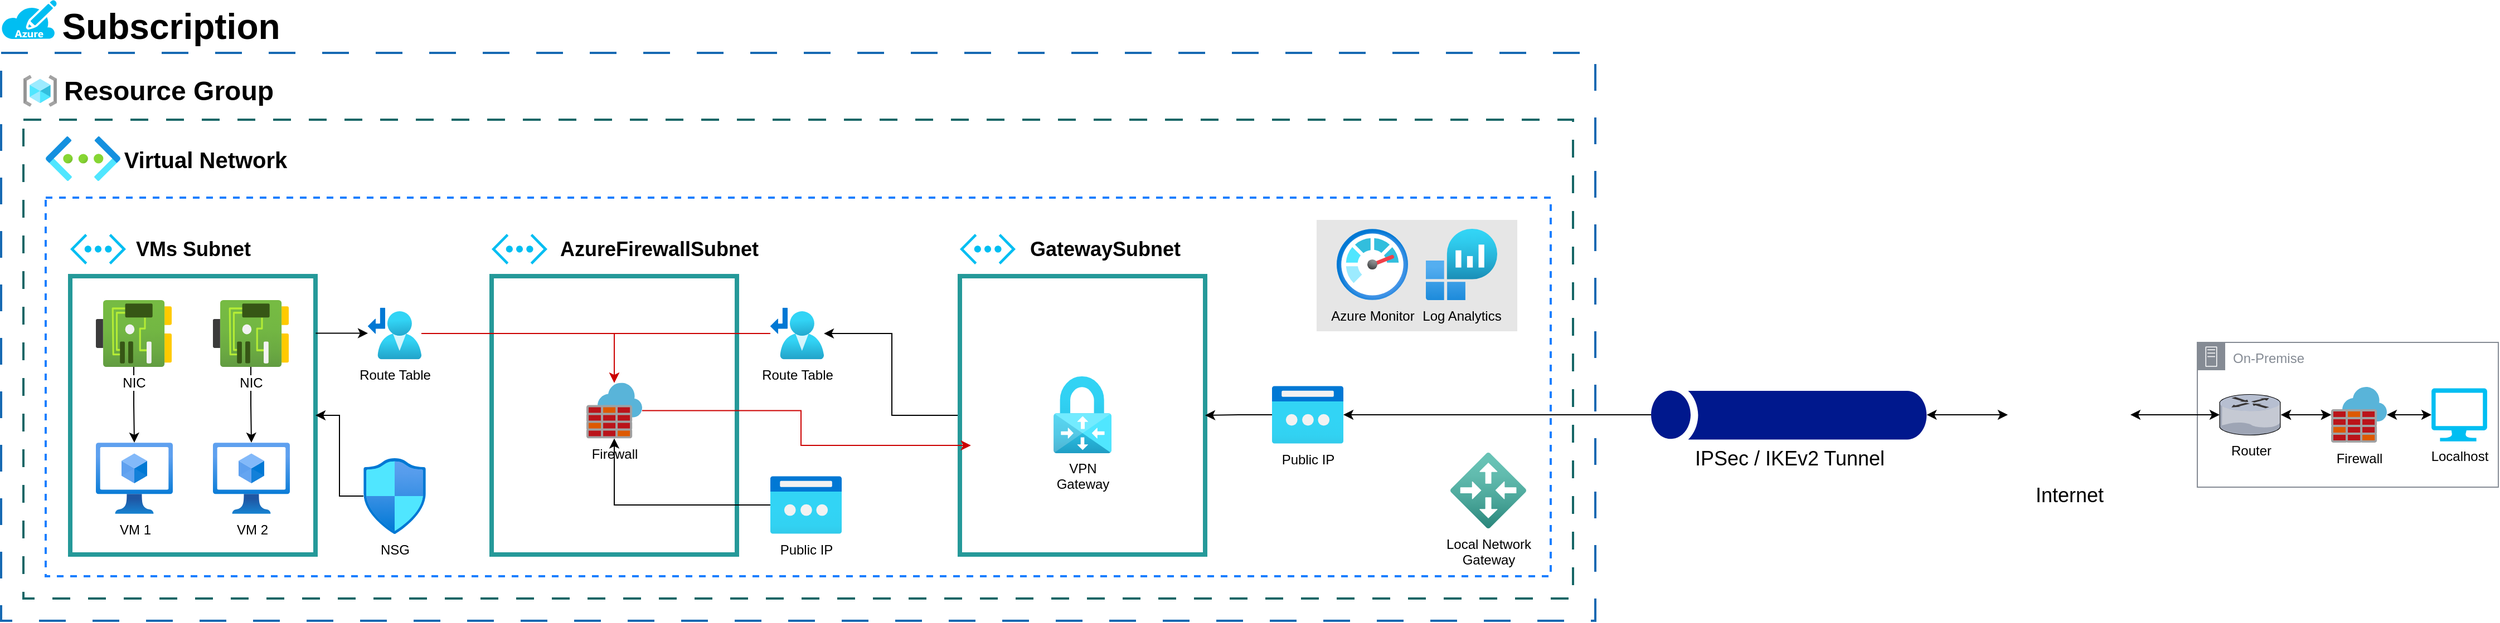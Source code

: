 <mxfile version="28.2.0">
  <diagram name="Page-1" id="P1AFdJvLmPZIAu4AjJuv">
    <mxGraphModel dx="460" dy="737" grid="1" gridSize="10" guides="1" tooltips="1" connect="1" arrows="1" fold="1" page="1" pageScale="1" pageWidth="850" pageHeight="1100" math="0" shadow="0">
      <root>
        <mxCell id="0" />
        <mxCell id="1" parent="0" />
        <mxCell id="LOm33Ek08RGOB1TOmAM4-207" value="" style="rounded=0;whiteSpace=wrap;html=1;dashed=1;labelBackgroundColor=none;dashPattern=8 8;fillColor=none;strokeColor=light-dark(#166666,#166666);strokeWidth=2;" parent="1" vertex="1">
          <mxGeometry x="1700" y="1067.5" width="1390" height="430" as="geometry" />
        </mxCell>
        <mxCell id="LOm33Ek08RGOB1TOmAM4-208" value="" style="rounded=0;whiteSpace=wrap;html=1;dashed=1;labelBackgroundColor=none;fillColor=none;strokeColor=light-dark(#1B7FFF,#1B7FFF);strokeWidth=2;" parent="1" vertex="1">
          <mxGeometry x="1720" y="1137.5" width="1350" height="340" as="geometry" />
        </mxCell>
        <mxCell id="LOm33Ek08RGOB1TOmAM4-206" value="" style="rounded=0;whiteSpace=wrap;html=1;dashed=1;labelBackgroundColor=none;dashPattern=12 12;fillColor=none;strokeColor=light-dark(#1669B2,#1669B2);strokeWidth=2;" parent="1" vertex="1">
          <mxGeometry x="1680" y="1007.5" width="1430" height="510" as="geometry" />
        </mxCell>
        <mxCell id="qwwjjopW4wMV0b0122Lo-3" value="" style="rounded=0;whiteSpace=wrap;html=1;fillColor=none;strokeColor=light-dark(#259999,#259999);strokeWidth=4;" vertex="1" parent="1">
          <mxGeometry x="2120" y="1208" width="220" height="250" as="geometry" />
        </mxCell>
        <mxCell id="LOm33Ek08RGOB1TOmAM4-209" value="" style="image;aspect=fixed;html=1;points=[];align=center;fontSize=12;image=img/lib/azure2/networking/Virtual_Networks.svg;" parent="1" vertex="1">
          <mxGeometry x="1720" y="1082.5" width="67" height="40" as="geometry" />
        </mxCell>
        <mxCell id="LOm33Ek08RGOB1TOmAM4-210" value="" style="verticalLabelPosition=bottom;html=1;verticalAlign=top;align=center;strokeColor=none;fillColor=#00BEF2;shape=mxgraph.azure.virtual_network;pointerEvents=1;" parent="1" vertex="1">
          <mxGeometry x="1742" y="1170" width="50" height="27.5" as="geometry" />
        </mxCell>
        <mxCell id="LOm33Ek08RGOB1TOmAM4-211" value="" style="aspect=fixed;html=1;points=[];align=center;image;fontSize=12;image=img/lib/azure2/general/Resource_Groups.svg;dashed=1;fillColor=none;labelBackgroundColor=none;" parent="1" vertex="1">
          <mxGeometry x="1700" y="1027.5" width="30" height="28.24" as="geometry" />
        </mxCell>
        <mxCell id="LOm33Ek08RGOB1TOmAM4-212" value="" style="verticalLabelPosition=bottom;html=1;verticalAlign=top;align=center;strokeColor=none;fillColor=#00BEF2;shape=mxgraph.azure.azure_subscription;" parent="1" vertex="1">
          <mxGeometry x="1680" y="960" width="50" height="35" as="geometry" />
        </mxCell>
        <mxCell id="LOm33Ek08RGOB1TOmAM4-214" value="On-Premise" style="sketch=0;outlineConnect=0;gradientColor=none;html=1;whiteSpace=wrap;fontSize=12;fontStyle=0;shape=mxgraph.aws4.group;grIcon=mxgraph.aws4.group_on_premise;strokeColor=#858B94;fillColor=none;verticalAlign=top;align=left;spacingLeft=30;fontColor=#858B94;dashed=0;" parent="1" vertex="1">
          <mxGeometry x="3650" y="1267.5" width="270" height="130" as="geometry" />
        </mxCell>
        <mxCell id="LOm33Ek08RGOB1TOmAM4-215" value="Localhost" style="verticalLabelPosition=bottom;html=1;verticalAlign=top;align=center;strokeColor=none;fillColor=#00BEF2;shape=mxgraph.azure.computer;pointerEvents=1;" parent="1" vertex="1">
          <mxGeometry x="3860" y="1308.63" width="50" height="47.75" as="geometry" />
        </mxCell>
        <mxCell id="LOm33Ek08RGOB1TOmAM4-216" value="Resource Group" style="text;strokeColor=none;fillColor=none;html=1;fontSize=24;fontStyle=1;verticalAlign=middle;align=center;" parent="1" vertex="1">
          <mxGeometry x="1780" y="1021.62" width="100" height="40" as="geometry" />
        </mxCell>
        <mxCell id="LOm33Ek08RGOB1TOmAM4-217" value="Virtual Network" style="text;strokeColor=none;fillColor=none;html=1;fontSize=20;fontStyle=1;verticalAlign=middle;align=center;" parent="1" vertex="1">
          <mxGeometry x="1813" y="1082.5" width="100" height="40" as="geometry" />
        </mxCell>
        <mxCell id="LOm33Ek08RGOB1TOmAM4-218" style="edgeStyle=orthogonalEdgeStyle;rounded=0;orthogonalLoop=1;jettySize=auto;html=1;exitX=0.5;exitY=1;exitDx=0;exitDy=0;" parent="1" source="LOm33Ek08RGOB1TOmAM4-208" target="LOm33Ek08RGOB1TOmAM4-208" edge="1">
          <mxGeometry relative="1" as="geometry" />
        </mxCell>
        <mxCell id="LOm33Ek08RGOB1TOmAM4-219" value="" style="rounded=0;whiteSpace=wrap;html=1;fillColor=none;strokeColor=light-dark(#259999,#259999);strokeWidth=4;" parent="1" vertex="1">
          <mxGeometry x="1742" y="1208" width="220" height="250" as="geometry" />
        </mxCell>
        <mxCell id="LOm33Ek08RGOB1TOmAM4-220" value="VMs Subnet" style="text;strokeColor=none;fillColor=none;html=1;fontSize=18;fontStyle=1;verticalAlign=middle;align=center;" parent="1" vertex="1">
          <mxGeometry x="1802" y="1163.75" width="100" height="40" as="geometry" />
        </mxCell>
        <mxCell id="LOm33Ek08RGOB1TOmAM4-221" value="" style="verticalLabelPosition=bottom;html=1;verticalAlign=top;align=center;strokeColor=none;fillColor=#00BEF2;shape=mxgraph.azure.virtual_network;pointerEvents=1;" parent="1" vertex="1">
          <mxGeometry x="2540" y="1170" width="50" height="27.5" as="geometry" />
        </mxCell>
        <mxCell id="qwwjjopW4wMV0b0122Lo-20" style="edgeStyle=orthogonalEdgeStyle;rounded=0;orthogonalLoop=1;jettySize=auto;html=1;" edge="1" parent="1" source="LOm33Ek08RGOB1TOmAM4-222" target="qwwjjopW4wMV0b0122Lo-12">
          <mxGeometry relative="1" as="geometry" />
        </mxCell>
        <mxCell id="LOm33Ek08RGOB1TOmAM4-222" value="" style="rounded=0;whiteSpace=wrap;html=1;fillColor=none;strokeColor=light-dark(#259999,#259999);strokeWidth=4;" parent="1" vertex="1">
          <mxGeometry x="2540" y="1208" width="220" height="250" as="geometry" />
        </mxCell>
        <mxCell id="LOm33Ek08RGOB1TOmAM4-223" value="&amp;nbsp;GatewaySubnet&amp;nbsp;" style="text;strokeColor=none;fillColor=none;html=1;fontSize=18;fontStyle=1;verticalAlign=middle;align=center;" parent="1" vertex="1">
          <mxGeometry x="2620" y="1163.75" width="100" height="40" as="geometry" />
        </mxCell>
        <mxCell id="LOm33Ek08RGOB1TOmAM4-224" value="VM 1" style="image;aspect=fixed;html=1;points=[];align=center;fontSize=12;image=img/lib/azure2/compute/Virtual_Machines_Classic.svg;" parent="1" vertex="1">
          <mxGeometry x="1765" y="1357.5" width="69" height="64" as="geometry" />
        </mxCell>
        <mxCell id="LOm33Ek08RGOB1TOmAM4-225" style="edgeStyle=orthogonalEdgeStyle;rounded=0;orthogonalLoop=1;jettySize=auto;html=1;" parent="1" source="LOm33Ek08RGOB1TOmAM4-226" target="LOm33Ek08RGOB1TOmAM4-224" edge="1">
          <mxGeometry relative="1" as="geometry" />
        </mxCell>
        <mxCell id="LOm33Ek08RGOB1TOmAM4-226" value="NIC" style="image;aspect=fixed;html=1;points=[];align=center;fontSize=12;image=img/lib/azure2/networking/Network_Interfaces.svg;" parent="1" vertex="1">
          <mxGeometry x="1765" y="1229.5" width="68.01" height="60" as="geometry" />
        </mxCell>
        <mxCell id="LOm33Ek08RGOB1TOmAM4-227" style="edgeStyle=orthogonalEdgeStyle;rounded=0;orthogonalLoop=1;jettySize=auto;html=1;entryX=1;entryY=0.5;entryDx=0;entryDy=0;" parent="1" source="LOm33Ek08RGOB1TOmAM4-228" target="LOm33Ek08RGOB1TOmAM4-219" edge="1">
          <mxGeometry relative="1" as="geometry" />
        </mxCell>
        <mxCell id="LOm33Ek08RGOB1TOmAM4-228" value="NSG" style="image;aspect=fixed;html=1;points=[];align=center;fontSize=12;image=img/lib/azure2/networking/Network_Security_Groups.svg;" parent="1" vertex="1">
          <mxGeometry x="2005" y="1371.5" width="56.0" height="68" as="geometry" />
        </mxCell>
        <mxCell id="LOm33Ek08RGOB1TOmAM4-229" value="VM 2" style="image;aspect=fixed;html=1;points=[];align=center;fontSize=12;image=img/lib/azure2/compute/Virtual_Machines_Classic.svg;" parent="1" vertex="1">
          <mxGeometry x="1870" y="1357.5" width="69" height="64" as="geometry" />
        </mxCell>
        <mxCell id="LOm33Ek08RGOB1TOmAM4-230" style="edgeStyle=orthogonalEdgeStyle;rounded=0;orthogonalLoop=1;jettySize=auto;html=1;" parent="1" source="LOm33Ek08RGOB1TOmAM4-231" target="LOm33Ek08RGOB1TOmAM4-229" edge="1">
          <mxGeometry relative="1" as="geometry" />
        </mxCell>
        <mxCell id="LOm33Ek08RGOB1TOmAM4-231" value="NIC" style="image;aspect=fixed;html=1;points=[];align=center;fontSize=12;image=img/lib/azure2/networking/Network_Interfaces.svg;" parent="1" vertex="1">
          <mxGeometry x="1870" y="1229.5" width="68.01" height="60" as="geometry" />
        </mxCell>
        <mxCell id="LOm33Ek08RGOB1TOmAM4-232" value="&lt;div&gt;VPN&lt;/div&gt;&lt;div&gt;Gateway&lt;/div&gt;" style="image;aspect=fixed;html=1;points=[];align=center;fontSize=12;image=img/lib/azure2/networking/Virtual_Network_Gateways.svg;" parent="1" vertex="1">
          <mxGeometry x="2624" y="1298" width="52" height="69" as="geometry" />
        </mxCell>
        <mxCell id="qwwjjopW4wMV0b0122Lo-11" style="edgeStyle=orthogonalEdgeStyle;rounded=0;orthogonalLoop=1;jettySize=auto;html=1;exitX=0;exitY=0.5;exitDx=0;exitDy=0;exitPerimeter=0;" edge="1" parent="1" source="LOm33Ek08RGOB1TOmAM4-234" target="LOm33Ek08RGOB1TOmAM4-238">
          <mxGeometry relative="1" as="geometry" />
        </mxCell>
        <mxCell id="LOm33Ek08RGOB1TOmAM4-234" value="&lt;font style=&quot;font-size: 18px;&quot;&gt;IPSec / IKEv2 Tunnel&lt;/font&gt;" style="sketch=0;aspect=fixed;pointerEvents=1;shadow=0;dashed=0;html=1;strokeColor=none;labelPosition=center;verticalLabelPosition=bottom;verticalAlign=top;align=center;fillColor=#00188D;shape=mxgraph.mscae.general.tunnel" parent="1" vertex="1">
          <mxGeometry x="3160" y="1310.25" width="247.22" height="44.5" as="geometry" />
        </mxCell>
        <mxCell id="LOm33Ek08RGOB1TOmAM4-256" style="edgeStyle=orthogonalEdgeStyle;rounded=0;orthogonalLoop=1;jettySize=auto;html=1;startArrow=classic;startFill=1;" parent="1" source="LOm33Ek08RGOB1TOmAM4-237" target="LOm33Ek08RGOB1TOmAM4-234" edge="1">
          <mxGeometry relative="1" as="geometry" />
        </mxCell>
        <mxCell id="LOm33Ek08RGOB1TOmAM4-237" value="&lt;font style=&quot;font-size: 18px;&quot;&gt;Internet&lt;/font&gt;" style="shape=image;html=1;verticalAlign=top;verticalLabelPosition=bottom;labelBackgroundColor=#ffffff;imageAspect=0;aspect=fixed;image=https://icons.diagrams.net/icon-cache1/Internet__Line_-2937/Internet_Line-01-987.svg" parent="1" vertex="1">
          <mxGeometry x="3480" y="1277.5" width="110" height="110" as="geometry" />
        </mxCell>
        <mxCell id="qwwjjopW4wMV0b0122Lo-26" style="edgeStyle=orthogonalEdgeStyle;rounded=0;orthogonalLoop=1;jettySize=auto;html=1;entryX=1;entryY=0.5;entryDx=0;entryDy=0;" edge="1" parent="1" source="LOm33Ek08RGOB1TOmAM4-238" target="LOm33Ek08RGOB1TOmAM4-222">
          <mxGeometry relative="1" as="geometry" />
        </mxCell>
        <mxCell id="LOm33Ek08RGOB1TOmAM4-238" value="Public IP" style="image;aspect=fixed;html=1;points=[];align=center;fontSize=12;image=img/lib/azure2/networking/Public_IP_Addresses_Classic.svg;" parent="1" vertex="1">
          <mxGeometry x="2820" y="1306.5" width="64" height="52" as="geometry" />
        </mxCell>
        <mxCell id="LOm33Ek08RGOB1TOmAM4-242" value="&lt;font style=&quot;font-size: 32px;&quot;&gt;Subscription&lt;/font&gt;" style="text;strokeColor=none;fillColor=none;html=1;fontSize=24;fontStyle=1;verticalAlign=middle;align=center;" parent="1" vertex="1">
          <mxGeometry x="1782" y="963.5" width="100" height="40" as="geometry" />
        </mxCell>
        <mxCell id="LOm33Ek08RGOB1TOmAM4-243" value="" style="rounded=0;whiteSpace=wrap;html=1;dashed=1;labelBackgroundColor=none;fillColor=#E6E6E6;strokeColor=none;" parent="1" vertex="1">
          <mxGeometry x="2859.997" y="1157.5" width="180" height="100" as="geometry" />
        </mxCell>
        <mxCell id="LOm33Ek08RGOB1TOmAM4-244" value="Log Analytics" style="aspect=fixed;html=1;points=[];align=center;image;fontSize=12;image=img/lib/azure2/analytics/Log_Analytics_Workspaces.svg;dashed=1;labelBackgroundColor=none;fillColor=#FFFFFF;" parent="1" vertex="1">
          <mxGeometry x="2957.997" y="1165.5" width="64" height="64" as="geometry" />
        </mxCell>
        <mxCell id="LOm33Ek08RGOB1TOmAM4-245" value="Azure Monitor" style="aspect=fixed;html=1;points=[];align=center;image;fontSize=12;image=img/lib/azure2/management_governance/Monitor.svg;dashed=1;labelBackgroundColor=none;fillColor=#FFFFFF;" parent="1" vertex="1">
          <mxGeometry x="2878" y="1165.5" width="64" height="64" as="geometry" />
        </mxCell>
        <mxCell id="LOm33Ek08RGOB1TOmAM4-252" value="" style="edgeStyle=orthogonalEdgeStyle;rounded=0;orthogonalLoop=1;jettySize=auto;html=1;startArrow=classic;startFill=1;" parent="1" source="LOm33Ek08RGOB1TOmAM4-246" target="LOm33Ek08RGOB1TOmAM4-247" edge="1">
          <mxGeometry relative="1" as="geometry" />
        </mxCell>
        <mxCell id="LOm33Ek08RGOB1TOmAM4-247" value="&lt;div&gt;Firewall&lt;/div&gt;" style="image;sketch=0;aspect=fixed;html=1;points=[];align=center;fontSize=12;image=img/lib/mscae/Azure_Firewall.svg;" parent="1" vertex="1">
          <mxGeometry x="3770" y="1307.51" width="50" height="50" as="geometry" />
        </mxCell>
        <mxCell id="LOm33Ek08RGOB1TOmAM4-248" style="edgeStyle=orthogonalEdgeStyle;rounded=0;orthogonalLoop=1;jettySize=auto;html=1;entryX=0;entryY=0.5;entryDx=0;entryDy=0;entryPerimeter=0;startArrow=classic;startFill=1;" parent="1" source="LOm33Ek08RGOB1TOmAM4-247" target="LOm33Ek08RGOB1TOmAM4-215" edge="1">
          <mxGeometry relative="1" as="geometry" />
        </mxCell>
        <mxCell id="LOm33Ek08RGOB1TOmAM4-249" value="&lt;div&gt;&lt;font&gt;Local Network&lt;/font&gt;&lt;/div&gt;&lt;div&gt;&lt;font&gt;Gateway&lt;/font&gt;&lt;/div&gt;" style="image;aspect=fixed;html=1;points=[];align=center;fontSize=12;image=img/lib/azure2/other/Local_Network_Gateways.svg;" parent="1" vertex="1">
          <mxGeometry x="2980" y="1366.5" width="68" height="68" as="geometry" />
        </mxCell>
        <mxCell id="LOm33Ek08RGOB1TOmAM4-253" value="" style="edgeStyle=orthogonalEdgeStyle;rounded=0;orthogonalLoop=1;jettySize=auto;html=1;startArrow=classic;startFill=1;" parent="1" source="LOm33Ek08RGOB1TOmAM4-247" target="LOm33Ek08RGOB1TOmAM4-246" edge="1">
          <mxGeometry relative="1" as="geometry">
            <mxPoint x="3750" y="1332" as="sourcePoint" />
            <mxPoint x="3580" y="1333" as="targetPoint" />
          </mxGeometry>
        </mxCell>
        <mxCell id="LOm33Ek08RGOB1TOmAM4-255" style="edgeStyle=orthogonalEdgeStyle;rounded=0;orthogonalLoop=1;jettySize=auto;html=1;startArrow=classic;startFill=1;" parent="1" source="LOm33Ek08RGOB1TOmAM4-246" target="LOm33Ek08RGOB1TOmAM4-237" edge="1">
          <mxGeometry relative="1" as="geometry" />
        </mxCell>
        <mxCell id="LOm33Ek08RGOB1TOmAM4-246" value="Router" style="verticalLabelPosition=bottom;sketch=0;aspect=fixed;html=1;verticalAlign=top;strokeColor=none;align=center;outlineConnect=0;shape=mxgraph.citrix.router;" parent="1" vertex="1">
          <mxGeometry x="3670" y="1314.25" width="55" height="36.5" as="geometry" />
        </mxCell>
        <mxCell id="qwwjjopW4wMV0b0122Lo-1" value="Firewall" style="image;sketch=0;aspect=fixed;html=1;points=[];align=center;fontSize=12;image=img/lib/mscae/Azure_Firewall.svg;" vertex="1" parent="1">
          <mxGeometry x="2205" y="1303.75" width="50" height="50" as="geometry" />
        </mxCell>
        <mxCell id="qwwjjopW4wMV0b0122Lo-2" value="" style="verticalLabelPosition=bottom;html=1;verticalAlign=top;align=center;strokeColor=none;fillColor=#00BEF2;shape=mxgraph.azure.virtual_network;pointerEvents=1;" vertex="1" parent="1">
          <mxGeometry x="2120" y="1170" width="50" height="27.5" as="geometry" />
        </mxCell>
        <mxCell id="qwwjjopW4wMV0b0122Lo-4" value="AzureFirewallSubnet" style="text;strokeColor=none;fillColor=none;html=1;fontSize=18;fontStyle=1;verticalAlign=middle;align=center;" vertex="1" parent="1">
          <mxGeometry x="2220" y="1163.75" width="100" height="40" as="geometry" />
        </mxCell>
        <mxCell id="qwwjjopW4wMV0b0122Lo-8" style="edgeStyle=orthogonalEdgeStyle;rounded=0;orthogonalLoop=1;jettySize=auto;html=1;" edge="1" parent="1" source="qwwjjopW4wMV0b0122Lo-5" target="qwwjjopW4wMV0b0122Lo-1">
          <mxGeometry relative="1" as="geometry" />
        </mxCell>
        <mxCell id="qwwjjopW4wMV0b0122Lo-5" value="Public IP" style="image;aspect=fixed;html=1;points=[];align=center;fontSize=12;image=img/lib/azure2/networking/Public_IP_Addresses_Classic.svg;" vertex="1" parent="1">
          <mxGeometry x="2370" y="1387.5" width="64" height="52" as="geometry" />
        </mxCell>
        <mxCell id="qwwjjopW4wMV0b0122Lo-14" style="edgeStyle=orthogonalEdgeStyle;rounded=0;orthogonalLoop=1;jettySize=auto;html=1;strokeColor=light-dark(#CC0000,#CC0000);" edge="1" parent="1" source="qwwjjopW4wMV0b0122Lo-12" target="qwwjjopW4wMV0b0122Lo-1">
          <mxGeometry relative="1" as="geometry" />
        </mxCell>
        <mxCell id="qwwjjopW4wMV0b0122Lo-12" value="Route Table" style="image;aspect=fixed;html=1;points=[];align=center;fontSize=12;image=img/lib/azure2/networking/Route_Tables.svg;" vertex="1" parent="1">
          <mxGeometry x="2370" y="1236.25" width="48" height="46.5" as="geometry" />
        </mxCell>
        <mxCell id="qwwjjopW4wMV0b0122Lo-27" style="edgeStyle=orthogonalEdgeStyle;rounded=0;orthogonalLoop=1;jettySize=auto;html=1;strokeColor=light-dark(#CC0000,#CC0000);" edge="1" parent="1" source="qwwjjopW4wMV0b0122Lo-16" target="qwwjjopW4wMV0b0122Lo-1">
          <mxGeometry relative="1" as="geometry" />
        </mxCell>
        <mxCell id="qwwjjopW4wMV0b0122Lo-16" value="Route Table" style="image;aspect=fixed;html=1;points=[];align=center;fontSize=12;image=img/lib/azure2/networking/Route_Tables.svg;" vertex="1" parent="1">
          <mxGeometry x="2009" y="1236.25" width="48" height="46.5" as="geometry" />
        </mxCell>
        <mxCell id="qwwjjopW4wMV0b0122Lo-22" style="edgeStyle=orthogonalEdgeStyle;rounded=0;orthogonalLoop=1;jettySize=auto;html=1;entryX=0.045;entryY=0.608;entryDx=0;entryDy=0;entryPerimeter=0;strokeColor=light-dark(#CC0000,#CC0000);" edge="1" parent="1" source="qwwjjopW4wMV0b0122Lo-1" target="LOm33Ek08RGOB1TOmAM4-222">
          <mxGeometry relative="1" as="geometry" />
        </mxCell>
        <mxCell id="qwwjjopW4wMV0b0122Lo-25" style="edgeStyle=orthogonalEdgeStyle;rounded=0;orthogonalLoop=1;jettySize=auto;html=1;entryX=1.001;entryY=0.205;entryDx=0;entryDy=0;entryPerimeter=0;endArrow=none;endFill=0;startArrow=classic;startFill=1;" edge="1" parent="1" source="qwwjjopW4wMV0b0122Lo-16" target="LOm33Ek08RGOB1TOmAM4-219">
          <mxGeometry relative="1" as="geometry">
            <Array as="points">
              <mxPoint x="1986" y="1260" />
            </Array>
          </mxGeometry>
        </mxCell>
      </root>
    </mxGraphModel>
  </diagram>
</mxfile>
